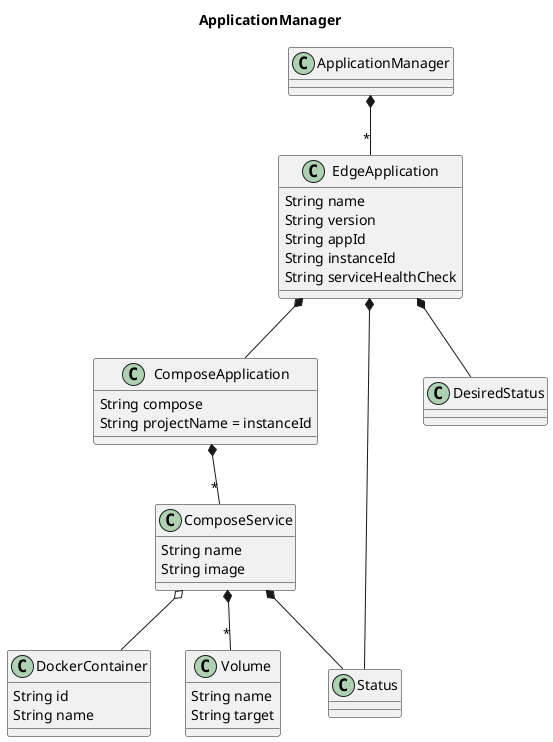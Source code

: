 @startuml

title "ApplicationManager"

class ApplicationManager
class EdgeApplication {
    String name
    String version
    String appId
    String instanceId
    String serviceHealthCheck
}
class ComposeApplication {
    String compose
    String projectName = instanceId
}
class ComposeService {
    String name
    String image
}
class DockerContainer {
    String id
    String name
}
class Volume {
    String name
    String target
}

class Status
class DesiredStatus

ApplicationManager *-- "*"EdgeApplication
EdgeApplication *-- DesiredStatus
EdgeApplication *-- ComposeApplication
EdgeApplication *-- Status
ComposeApplication *-- "*" ComposeService
ComposeService *-- "*" Volume
ComposeService o-- DockerContainer
ComposeService *-- Status

@enduml
